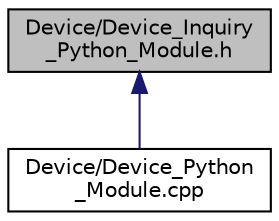 digraph "Device/Device_Inquiry_Python_Module.h"
{
 // INTERACTIVE_SVG=YES
 // LATEX_PDF_SIZE
  bgcolor="transparent";
  edge [fontname="Helvetica",fontsize="10",labelfontname="Helvetica",labelfontsize="10"];
  node [fontname="Helvetica",fontsize="10",shape=record];
  Node1 [label="Device/Device_Inquiry\l_Python_Module.h",height=0.2,width=0.4,color="black", fillcolor="grey75", style="filled", fontcolor="black",tooltip="Python module for device inquiry in PySYCL."];
  Node1 -> Node2 [dir="back",color="midnightblue",fontsize="10",style="solid",fontname="Helvetica"];
  Node2 [label="Device/Device_Python\l_Module.cpp",height=0.2,width=0.4,color="black",URL="$_device___python___module_8cpp.html",tooltip="Python module for device in PySYCL."];
}
